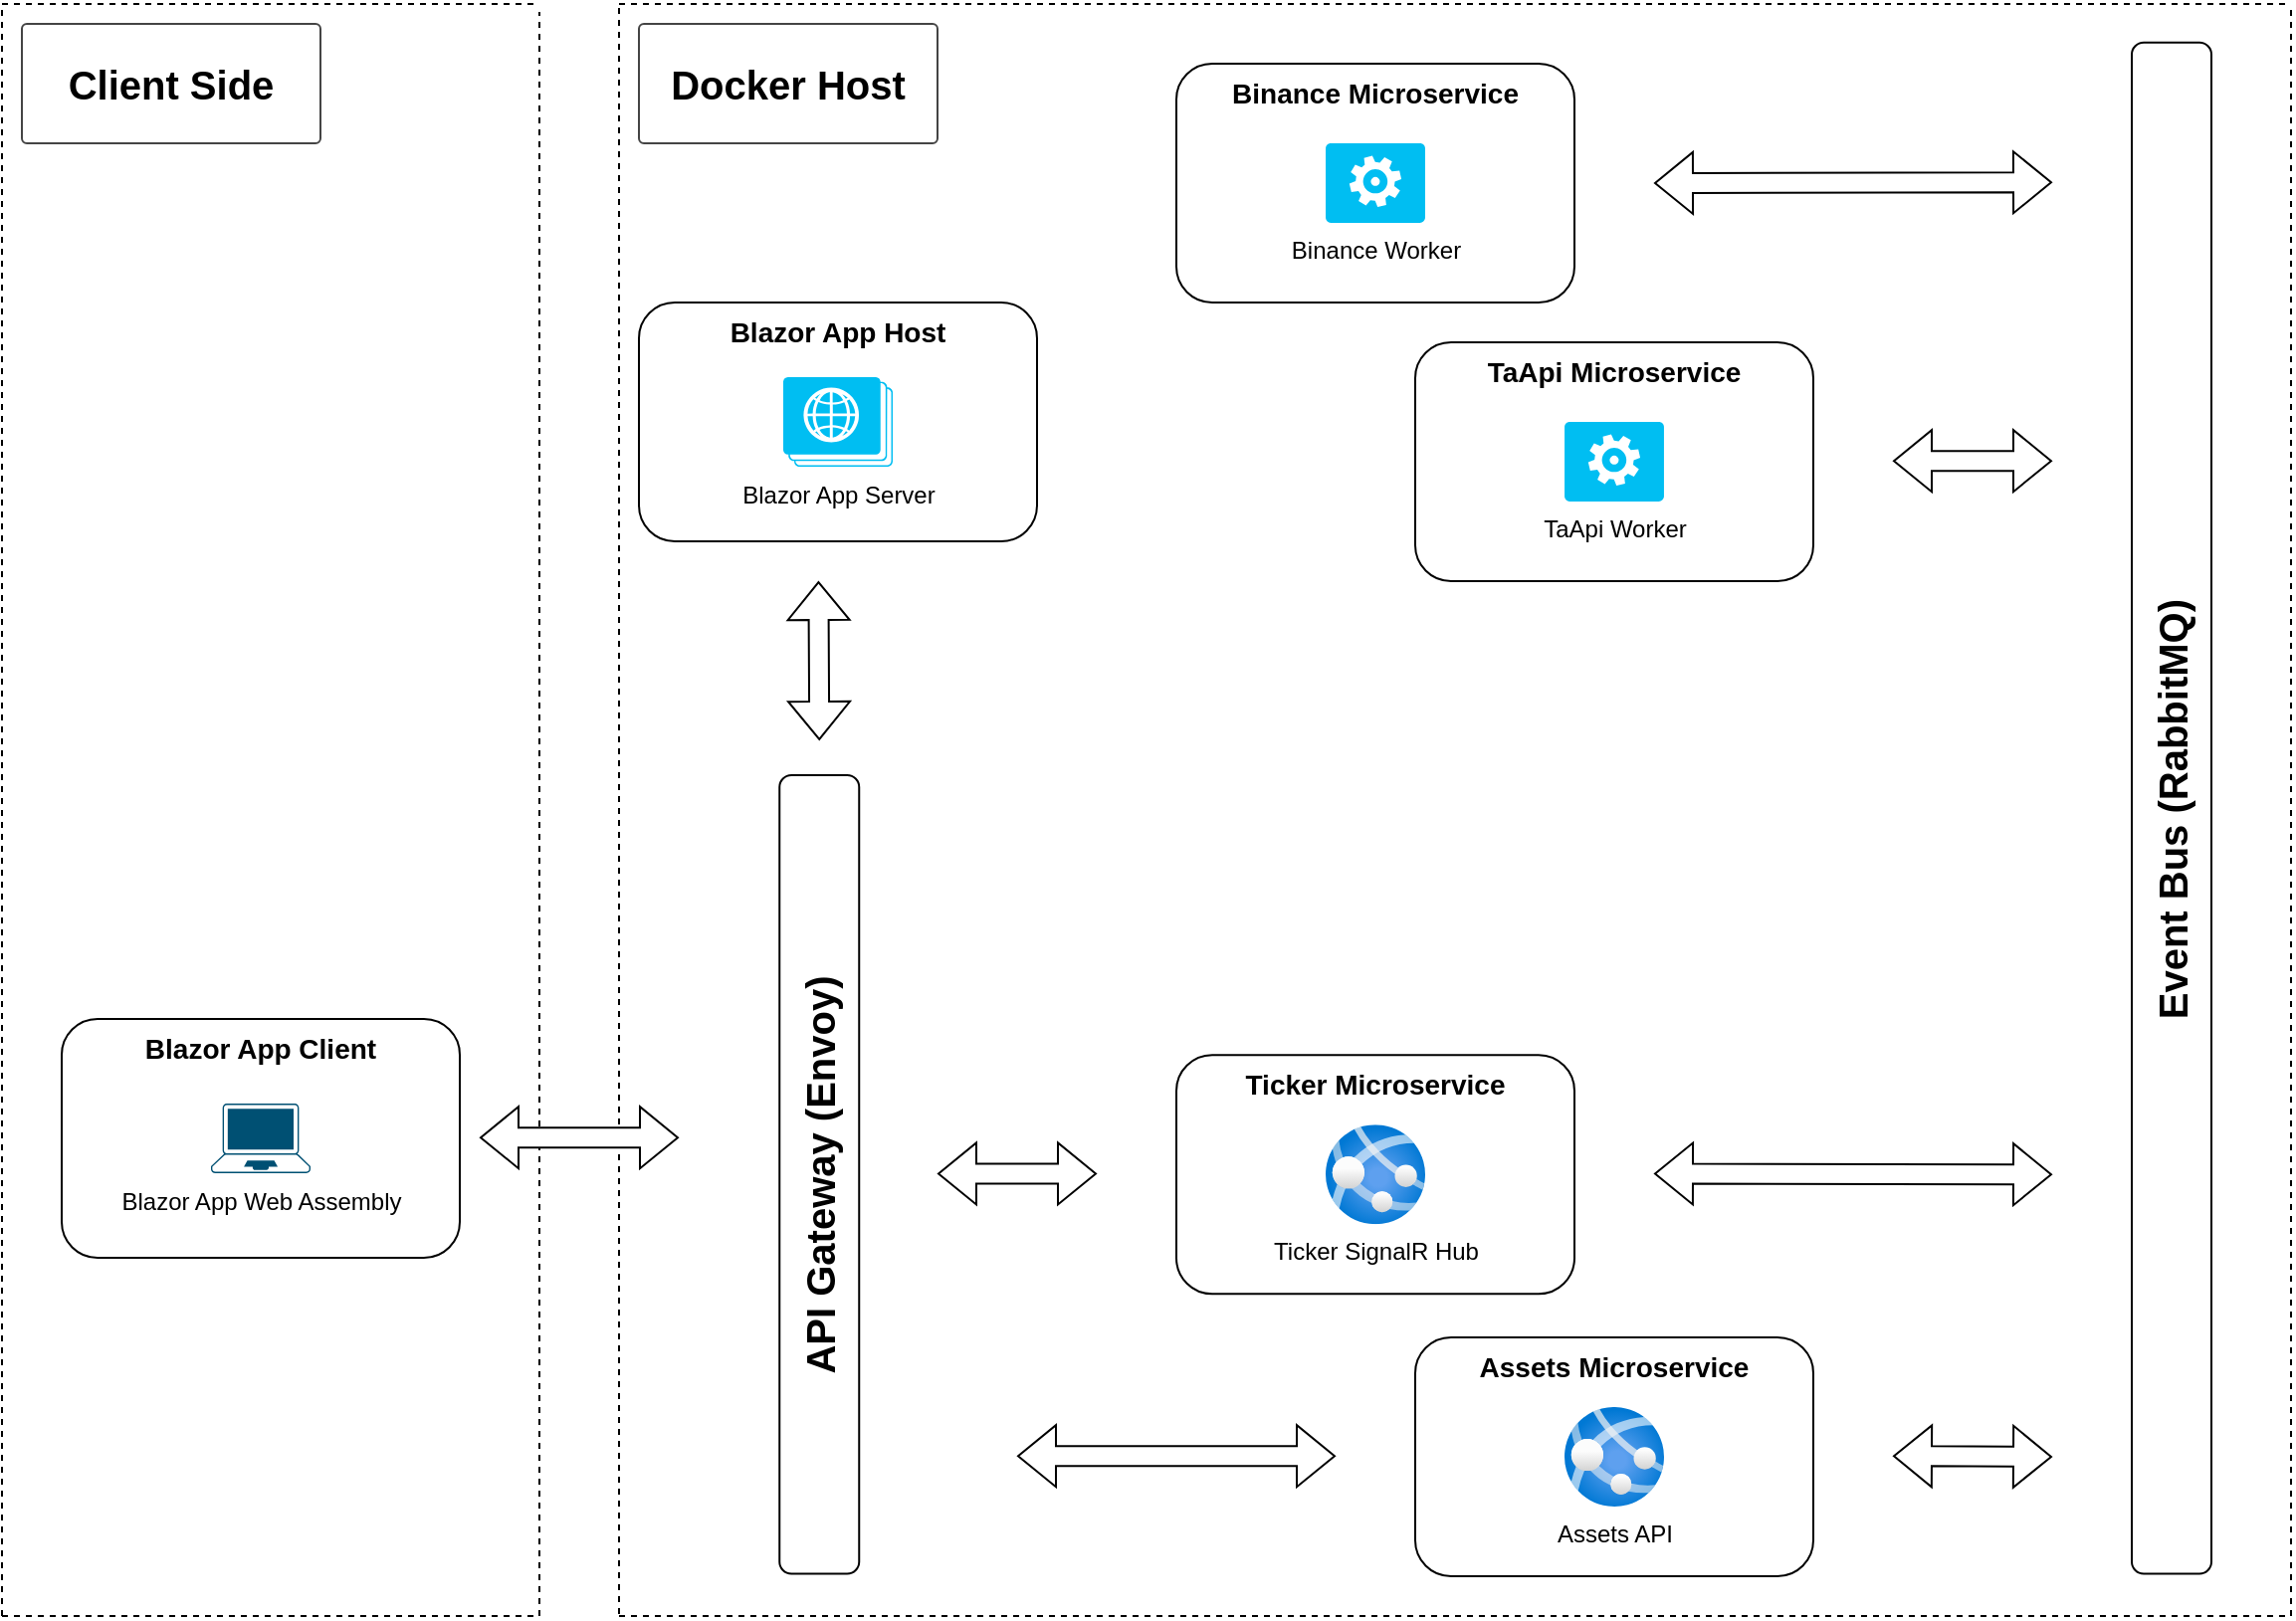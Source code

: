 <mxfile version="21.6.1" type="device">
  <diagram name="Page-1" id="ocYabFBNLonlMKq6rei5">
    <mxGraphModel dx="1475" dy="983" grid="1" gridSize="10" guides="1" tooltips="1" connect="1" arrows="1" fold="1" page="1" pageScale="1" pageWidth="1169" pageHeight="827" math="0" shadow="0">
      <root>
        <mxCell id="0" />
        <mxCell id="1" parent="0" />
        <mxCell id="UJiWcECMGTA1ZVsQqKyT-1" value="" style="group" vertex="1" connectable="0" parent="1">
          <mxGeometry x="600" y="40" width="200" height="120" as="geometry" />
        </mxCell>
        <mxCell id="UJiWcECMGTA1ZVsQqKyT-57" value="" style="group" vertex="1" connectable="0" parent="UJiWcECMGTA1ZVsQqKyT-1">
          <mxGeometry width="200" height="120" as="geometry" />
        </mxCell>
        <mxCell id="FpBSoa1wgW0N4byiWD_A-1" value="&lt;div style=&quot;font-size: 14px;&quot;&gt;&lt;span style=&quot;background-color: initial; font-size: 14px;&quot;&gt;Binance Microservice&lt;/span&gt;&lt;/div&gt;" style="rounded=1;whiteSpace=wrap;html=1;align=center;verticalAlign=top;fontStyle=1;fontSize=14;" parent="UJiWcECMGTA1ZVsQqKyT-57" vertex="1">
          <mxGeometry width="200" height="120" as="geometry" />
        </mxCell>
        <mxCell id="FpBSoa1wgW0N4byiWD_A-2" value="Binance Worker" style="verticalLabelPosition=bottom;html=1;verticalAlign=top;align=center;strokeColor=none;fillColor=#00BEF2;shape=mxgraph.azure.worker_role;" parent="UJiWcECMGTA1ZVsQqKyT-57" vertex="1">
          <mxGeometry x="75" y="40" width="50" height="40" as="geometry" />
        </mxCell>
        <mxCell id="UJiWcECMGTA1ZVsQqKyT-2" value="Event Bus (RabbitMQ)" style="rounded=1;whiteSpace=wrap;html=1;fontStyle=1;fontSize=20;rotation=-90;" vertex="1" parent="1">
          <mxGeometry x="715.32" y="394.07" width="769.37" height="40" as="geometry" />
        </mxCell>
        <mxCell id="UJiWcECMGTA1ZVsQqKyT-4" value="" style="endArrow=none;dashed=1;html=1;rounded=0;" edge="1" parent="1">
          <mxGeometry width="50" height="50" relative="1" as="geometry">
            <mxPoint x="320" y="10" as="sourcePoint" />
            <mxPoint x="1160" y="10" as="targetPoint" />
          </mxGeometry>
        </mxCell>
        <mxCell id="UJiWcECMGTA1ZVsQqKyT-6" value="" style="endArrow=none;dashed=1;html=1;rounded=0;" edge="1" parent="1">
          <mxGeometry width="50" height="50" relative="1" as="geometry">
            <mxPoint x="1160" y="820" as="sourcePoint" />
            <mxPoint x="1160" y="10" as="targetPoint" />
          </mxGeometry>
        </mxCell>
        <mxCell id="UJiWcECMGTA1ZVsQqKyT-11" value="" style="group" vertex="1" connectable="0" parent="1">
          <mxGeometry x="720" y="180" width="200" height="120" as="geometry" />
        </mxCell>
        <mxCell id="UJiWcECMGTA1ZVsQqKyT-9" value="&lt;div style=&quot;font-size: 14px;&quot;&gt;&lt;span style=&quot;background-color: initial; font-size: 14px;&quot;&gt;TaApi Microservice&lt;/span&gt;&lt;/div&gt;" style="rounded=1;whiteSpace=wrap;html=1;align=center;verticalAlign=top;fontStyle=1;fontSize=14;container=0;" vertex="1" parent="UJiWcECMGTA1ZVsQqKyT-11">
          <mxGeometry width="200" height="120" as="geometry" />
        </mxCell>
        <mxCell id="UJiWcECMGTA1ZVsQqKyT-10" value="TaApi Worker" style="verticalLabelPosition=bottom;html=1;verticalAlign=top;align=center;strokeColor=none;fillColor=#00BEF2;shape=mxgraph.azure.worker_role;" vertex="1" parent="UJiWcECMGTA1ZVsQqKyT-11">
          <mxGeometry x="75" y="40" width="50" height="40" as="geometry" />
        </mxCell>
        <mxCell id="UJiWcECMGTA1ZVsQqKyT-27" value="" style="group" vertex="1" connectable="0" parent="1">
          <mxGeometry x="720" y="680" width="200" height="120" as="geometry" />
        </mxCell>
        <mxCell id="UJiWcECMGTA1ZVsQqKyT-17" value="&lt;div style=&quot;font-size: 14px;&quot;&gt;&lt;span style=&quot;background-color: initial; font-size: 14px;&quot;&gt;Assets Microservice&lt;/span&gt;&lt;/div&gt;" style="rounded=1;whiteSpace=wrap;html=1;align=center;verticalAlign=top;fontStyle=1;fontSize=14;container=0;" vertex="1" parent="UJiWcECMGTA1ZVsQqKyT-27">
          <mxGeometry width="200" height="120" as="geometry" />
        </mxCell>
        <mxCell id="UJiWcECMGTA1ZVsQqKyT-24" value="Assets API" style="image;aspect=fixed;html=1;points=[];align=center;fontSize=12;image=img/lib/azure2/compute/App_Services.svg;" vertex="1" parent="UJiWcECMGTA1ZVsQqKyT-27">
          <mxGeometry x="75" y="35" width="50" height="50" as="geometry" />
        </mxCell>
        <mxCell id="UJiWcECMGTA1ZVsQqKyT-28" value="" style="group" vertex="1" connectable="0" parent="1">
          <mxGeometry x="600" y="538.13" width="200" height="120" as="geometry" />
        </mxCell>
        <mxCell id="UJiWcECMGTA1ZVsQqKyT-13" value="&lt;div style=&quot;font-size: 14px;&quot;&gt;&lt;span style=&quot;background-color: initial; font-size: 14px;&quot;&gt;Ticker Microservice&lt;/span&gt;&lt;/div&gt;" style="rounded=1;whiteSpace=wrap;html=1;align=center;verticalAlign=top;fontStyle=1;fontSize=14;container=0;" vertex="1" parent="UJiWcECMGTA1ZVsQqKyT-28">
          <mxGeometry width="200" height="120" as="geometry" />
        </mxCell>
        <mxCell id="UJiWcECMGTA1ZVsQqKyT-26" value="Ticker SignalR Hub" style="image;aspect=fixed;html=1;points=[];align=center;fontSize=12;image=img/lib/azure2/compute/App_Services.svg;" vertex="1" parent="UJiWcECMGTA1ZVsQqKyT-28">
          <mxGeometry x="75" y="35" width="50" height="50" as="geometry" />
        </mxCell>
        <mxCell id="UJiWcECMGTA1ZVsQqKyT-32" value="" style="endArrow=none;dashed=1;html=1;rounded=0;" edge="1" parent="1">
          <mxGeometry width="50" height="50" relative="1" as="geometry">
            <mxPoint x="320" y="820" as="sourcePoint" />
            <mxPoint x="1160" y="820" as="targetPoint" />
          </mxGeometry>
        </mxCell>
        <mxCell id="UJiWcECMGTA1ZVsQqKyT-33" value="" style="group" vertex="1" connectable="0" parent="1">
          <mxGeometry x="330" y="160" width="200" height="120" as="geometry" />
        </mxCell>
        <mxCell id="UJiWcECMGTA1ZVsQqKyT-30" value="&lt;div style=&quot;font-size: 14px;&quot;&gt;&lt;span style=&quot;background-color: initial; font-size: 14px;&quot;&gt;Blazor App Host&lt;/span&gt;&lt;/div&gt;" style="rounded=1;whiteSpace=wrap;html=1;align=center;verticalAlign=top;fontStyle=1;fontSize=14;container=0;" vertex="1" parent="UJiWcECMGTA1ZVsQqKyT-33">
          <mxGeometry width="200" height="120" as="geometry" />
        </mxCell>
        <mxCell id="UJiWcECMGTA1ZVsQqKyT-20" value="Blazor App Server" style="verticalLabelPosition=bottom;html=1;verticalAlign=top;align=center;strokeColor=none;fillColor=#00BEF2;shape=mxgraph.azure.web_roles;" vertex="1" parent="UJiWcECMGTA1ZVsQqKyT-33">
          <mxGeometry x="72.5" y="37.5" width="55.0" height="45" as="geometry" />
        </mxCell>
        <mxCell id="UJiWcECMGTA1ZVsQqKyT-34" value="API Gateway (Envoy)" style="rounded=1;whiteSpace=wrap;html=1;fontStyle=1;fontSize=20;rotation=-90;" vertex="1" parent="1">
          <mxGeometry x="220" y="578.13" width="401.25" height="40" as="geometry" />
        </mxCell>
        <mxCell id="UJiWcECMGTA1ZVsQqKyT-39" value="" style="shape=flexArrow;endArrow=classic;startArrow=classic;html=1;rounded=0;fillColor=default;" edge="1" parent="1">
          <mxGeometry width="100" height="100" relative="1" as="geometry">
            <mxPoint x="480" y="597.71" as="sourcePoint" />
            <mxPoint x="560" y="597.71" as="targetPoint" />
          </mxGeometry>
        </mxCell>
        <mxCell id="UJiWcECMGTA1ZVsQqKyT-40" value="" style="shape=flexArrow;endArrow=classic;startArrow=classic;html=1;rounded=0;fillColor=default;" edge="1" parent="1">
          <mxGeometry width="100" height="100" relative="1" as="geometry">
            <mxPoint x="520" y="739.58" as="sourcePoint" />
            <mxPoint x="680" y="739.58" as="targetPoint" />
          </mxGeometry>
        </mxCell>
        <mxCell id="UJiWcECMGTA1ZVsQqKyT-47" value="" style="endArrow=none;dashed=1;html=1;rounded=0;" edge="1" parent="1">
          <mxGeometry width="50" height="50" relative="1" as="geometry">
            <mxPoint x="320" y="819" as="sourcePoint" />
            <mxPoint x="320" y="9" as="targetPoint" />
          </mxGeometry>
        </mxCell>
        <mxCell id="UJiWcECMGTA1ZVsQqKyT-49" value="Docker Host" style="strokeWidth=1;html=1;shadow=0;dashed=0;shape=mxgraph.ios.iTextInput;strokeColor=#444444;buttonText=;fontSize=20;whiteSpace=wrap;align=center;rotation=0;fontStyle=1" vertex="1" parent="1">
          <mxGeometry x="330" y="20" width="150" height="60" as="geometry" />
        </mxCell>
        <mxCell id="UJiWcECMGTA1ZVsQqKyT-53" value="" style="endArrow=none;dashed=1;html=1;rounded=0;" edge="1" parent="1">
          <mxGeometry width="50" height="50" relative="1" as="geometry">
            <mxPoint x="280" y="820" as="sourcePoint" />
            <mxPoint x="280" y="14" as="targetPoint" />
          </mxGeometry>
        </mxCell>
        <mxCell id="UJiWcECMGTA1ZVsQqKyT-46" value="" style="shape=flexArrow;endArrow=classic;startArrow=classic;html=1;rounded=0;fillColor=default;" edge="1" parent="1">
          <mxGeometry width="100" height="100" relative="1" as="geometry">
            <mxPoint x="250" y="579.58" as="sourcePoint" />
            <mxPoint x="350" y="579.58" as="targetPoint" />
          </mxGeometry>
        </mxCell>
        <mxCell id="UJiWcECMGTA1ZVsQqKyT-50" value="" style="endArrow=none;dashed=1;html=1;rounded=0;" edge="1" parent="1">
          <mxGeometry width="50" height="50" relative="1" as="geometry">
            <mxPoint x="10" y="820" as="sourcePoint" />
            <mxPoint x="10" y="10" as="targetPoint" />
          </mxGeometry>
        </mxCell>
        <mxCell id="UJiWcECMGTA1ZVsQqKyT-51" value="" style="endArrow=none;dashed=1;html=1;rounded=0;" edge="1" parent="1">
          <mxGeometry width="50" height="50" relative="1" as="geometry">
            <mxPoint x="10" y="820" as="sourcePoint" />
            <mxPoint x="280" y="820" as="targetPoint" />
          </mxGeometry>
        </mxCell>
        <mxCell id="UJiWcECMGTA1ZVsQqKyT-52" value="" style="endArrow=none;dashed=1;html=1;rounded=0;" edge="1" parent="1">
          <mxGeometry width="50" height="50" relative="1" as="geometry">
            <mxPoint x="10" y="10" as="sourcePoint" />
            <mxPoint x="280" y="10" as="targetPoint" />
          </mxGeometry>
        </mxCell>
        <mxCell id="UJiWcECMGTA1ZVsQqKyT-54" value="Client Side" style="strokeWidth=1;html=1;shadow=0;dashed=0;shape=mxgraph.ios.iTextInput;strokeColor=#444444;buttonText=;fontSize=20;whiteSpace=wrap;align=center;rotation=0;fontStyle=1" vertex="1" parent="1">
          <mxGeometry x="20" y="20" width="150" height="60" as="geometry" />
        </mxCell>
        <mxCell id="UJiWcECMGTA1ZVsQqKyT-55" value="" style="group" vertex="1" connectable="0" parent="1">
          <mxGeometry x="40" y="520" width="200" height="120" as="geometry" />
        </mxCell>
        <mxCell id="UJiWcECMGTA1ZVsQqKyT-43" value="&lt;div style=&quot;font-size: 14px;&quot;&gt;&lt;span style=&quot;background-color: initial; font-size: 14px;&quot;&gt;Blazor App Client&lt;/span&gt;&lt;/div&gt;" style="rounded=1;whiteSpace=wrap;html=1;align=center;verticalAlign=top;fontStyle=1;fontSize=14;container=0;" vertex="1" parent="UJiWcECMGTA1ZVsQqKyT-55">
          <mxGeometry width="200" height="120" as="geometry" />
        </mxCell>
        <mxCell id="UJiWcECMGTA1ZVsQqKyT-45" value="Blazor App Web Assembly" style="points=[[0.13,0.02,0],[0.5,0,0],[0.87,0.02,0],[0.885,0.4,0],[0.985,0.985,0],[0.5,1,0],[0.015,0.985,0],[0.115,0.4,0]];verticalLabelPosition=bottom;sketch=0;html=1;verticalAlign=top;aspect=fixed;align=center;pointerEvents=1;shape=mxgraph.cisco19.laptop;fillColor=#005073;strokeColor=none;" vertex="1" parent="UJiWcECMGTA1ZVsQqKyT-55">
          <mxGeometry x="75" y="42.5" width="50" height="35" as="geometry" />
        </mxCell>
        <mxCell id="UJiWcECMGTA1ZVsQqKyT-61" value="" style="shape=flexArrow;endArrow=classic;startArrow=classic;html=1;rounded=0;fillColor=default;" edge="1" parent="1">
          <mxGeometry width="100" height="100" relative="1" as="geometry">
            <mxPoint x="840" y="100" as="sourcePoint" />
            <mxPoint x="1040" y="99.58" as="targetPoint" />
          </mxGeometry>
        </mxCell>
        <mxCell id="UJiWcECMGTA1ZVsQqKyT-62" value="" style="shape=flexArrow;endArrow=classic;startArrow=classic;html=1;rounded=0;fillColor=default;" edge="1" parent="1">
          <mxGeometry width="100" height="100" relative="1" as="geometry">
            <mxPoint x="960" y="239.58" as="sourcePoint" />
            <mxPoint x="1040" y="239.58" as="targetPoint" />
          </mxGeometry>
        </mxCell>
        <mxCell id="UJiWcECMGTA1ZVsQqKyT-63" value="" style="shape=flexArrow;endArrow=classic;startArrow=classic;html=1;rounded=0;fillColor=default;" edge="1" parent="1">
          <mxGeometry width="100" height="100" relative="1" as="geometry">
            <mxPoint x="840" y="597.71" as="sourcePoint" />
            <mxPoint x="1040" y="598.13" as="targetPoint" />
          </mxGeometry>
        </mxCell>
        <mxCell id="UJiWcECMGTA1ZVsQqKyT-65" value="" style="shape=flexArrow;endArrow=classic;startArrow=classic;html=1;rounded=0;fillColor=default;" edge="1" parent="1">
          <mxGeometry width="100" height="100" relative="1" as="geometry">
            <mxPoint x="420.63" y="380" as="sourcePoint" />
            <mxPoint x="420.21" y="300.0" as="targetPoint" />
          </mxGeometry>
        </mxCell>
        <mxCell id="UJiWcECMGTA1ZVsQqKyT-66" value="" style="shape=flexArrow;endArrow=classic;startArrow=classic;html=1;rounded=0;fillColor=default;" edge="1" parent="1">
          <mxGeometry width="100" height="100" relative="1" as="geometry">
            <mxPoint x="960" y="739.58" as="sourcePoint" />
            <mxPoint x="1040" y="740.0" as="targetPoint" />
          </mxGeometry>
        </mxCell>
      </root>
    </mxGraphModel>
  </diagram>
</mxfile>
